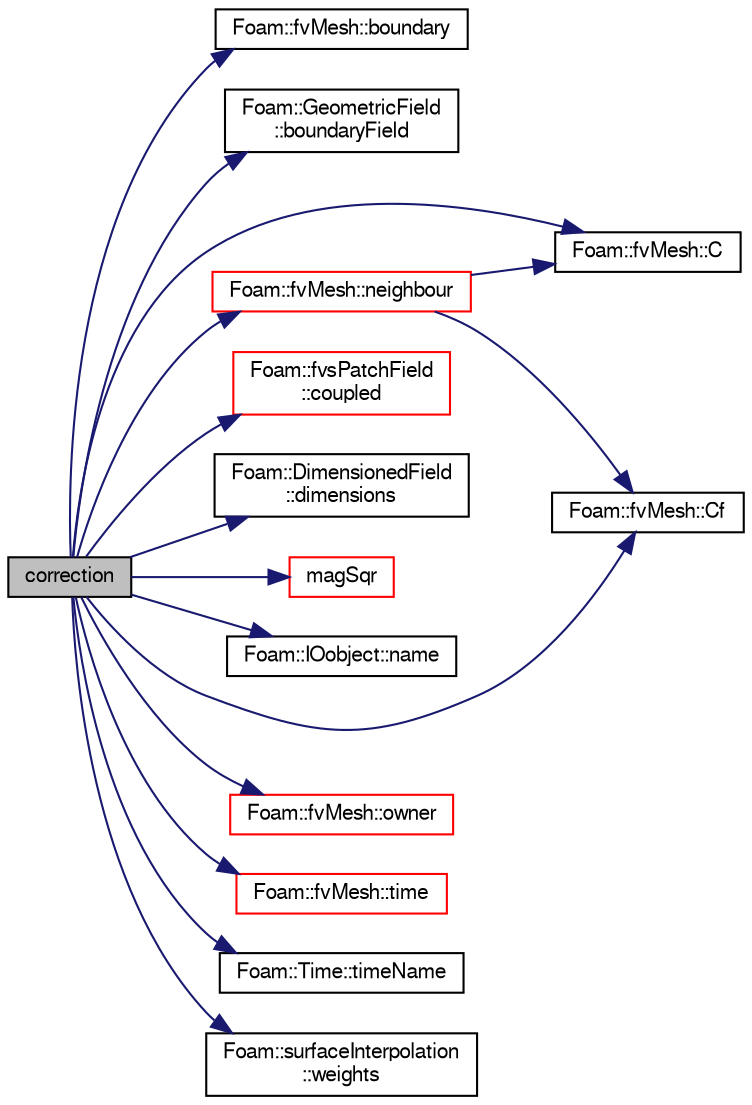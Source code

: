 digraph "correction"
{
  bgcolor="transparent";
  edge [fontname="FreeSans",fontsize="10",labelfontname="FreeSans",labelfontsize="10"];
  node [fontname="FreeSans",fontsize="10",shape=record];
  rankdir="LR";
  Node317 [label="correction",height=0.2,width=0.4,color="black", fillcolor="grey75", style="filled", fontcolor="black"];
  Node317 -> Node318 [color="midnightblue",fontsize="10",style="solid",fontname="FreeSans"];
  Node318 [label="Foam::fvMesh::boundary",height=0.2,width=0.4,color="black",URL="$a22766.html#a1fc8b179063cf5d6805da64ff1975126",tooltip="Return reference to boundary mesh. "];
  Node317 -> Node319 [color="midnightblue",fontsize="10",style="solid",fontname="FreeSans"];
  Node319 [label="Foam::GeometricField\l::boundaryField",height=0.2,width=0.4,color="black",URL="$a22434.html#a3c6c1a789b48ea0c5e8bff64f9c14f2d",tooltip="Return reference to GeometricBoundaryField. "];
  Node317 -> Node320 [color="midnightblue",fontsize="10",style="solid",fontname="FreeSans"];
  Node320 [label="Foam::fvMesh::C",height=0.2,width=0.4,color="black",URL="$a22766.html#a724799c6e3ba1bd41ad47529f330d066",tooltip="Return cell centres as volVectorField. "];
  Node317 -> Node321 [color="midnightblue",fontsize="10",style="solid",fontname="FreeSans"];
  Node321 [label="Foam::fvMesh::Cf",height=0.2,width=0.4,color="black",URL="$a22766.html#a11a9dd92f5a5c5fbc76a8e09f1d1df54",tooltip="Return face centres as surfaceVectorField. "];
  Node317 -> Node322 [color="midnightblue",fontsize="10",style="solid",fontname="FreeSans"];
  Node322 [label="Foam::fvsPatchField\l::coupled",height=0.2,width=0.4,color="red",URL="$a22426.html#a39c01db0e66d00fe0621a0c7e5fc4ead",tooltip="Return true if this patch field is coupled. "];
  Node317 -> Node393 [color="midnightblue",fontsize="10",style="solid",fontname="FreeSans"];
  Node393 [label="Foam::DimensionedField\l::dimensions",height=0.2,width=0.4,color="black",URL="$a26390.html#a66989c1e0666e0d0c93a2056ce75599e",tooltip="Return dimensions. "];
  Node317 -> Node394 [color="midnightblue",fontsize="10",style="solid",fontname="FreeSans"];
  Node394 [label="magSqr",height=0.2,width=0.4,color="red",URL="$a12539.html#ab0cd33eb018a643a64ca545601530791"];
  Node317 -> Node396 [color="midnightblue",fontsize="10",style="solid",fontname="FreeSans"];
  Node396 [label="Foam::IOobject::name",height=0.2,width=0.4,color="black",URL="$a26142.html#acc80e00a8ac919288fb55bd14cc88bf6",tooltip="Return name. "];
  Node317 -> Node397 [color="midnightblue",fontsize="10",style="solid",fontname="FreeSans"];
  Node397 [label="Foam::fvMesh::neighbour",height=0.2,width=0.4,color="red",URL="$a22766.html#aab1a7f2af09b33005a527e107c7b3fad",tooltip="Internal face neighbour. "];
  Node397 -> Node320 [color="midnightblue",fontsize="10",style="solid",fontname="FreeSans"];
  Node397 -> Node321 [color="midnightblue",fontsize="10",style="solid",fontname="FreeSans"];
  Node317 -> Node407 [color="midnightblue",fontsize="10",style="solid",fontname="FreeSans"];
  Node407 [label="Foam::fvMesh::owner",height=0.2,width=0.4,color="red",URL="$a22766.html#a16e7eb254c4fd2d1d7ac4d5d71f6c9f9",tooltip="Internal face owner. "];
  Node317 -> Node431 [color="midnightblue",fontsize="10",style="solid",fontname="FreeSans"];
  Node431 [label="Foam::fvMesh::time",height=0.2,width=0.4,color="red",URL="$a22766.html#a0d94096809fe3376b29a2a29ca11bb18",tooltip="Return the top-level database. "];
  Node317 -> Node623 [color="midnightblue",fontsize="10",style="solid",fontname="FreeSans"];
  Node623 [label="Foam::Time::timeName",height=0.2,width=0.4,color="black",URL="$a26350.html#ad9d86fef6eca18797c786726cf925179",tooltip="Return time name of given scalar time. "];
  Node317 -> Node435 [color="midnightblue",fontsize="10",style="solid",fontname="FreeSans"];
  Node435 [label="Foam::surfaceInterpolation\l::weights",height=0.2,width=0.4,color="black",URL="$a23274.html#aa70c1bfa29f7a80ca05603f89f3a6bd5",tooltip="Return reference to linear difference weighting factors. "];
}
